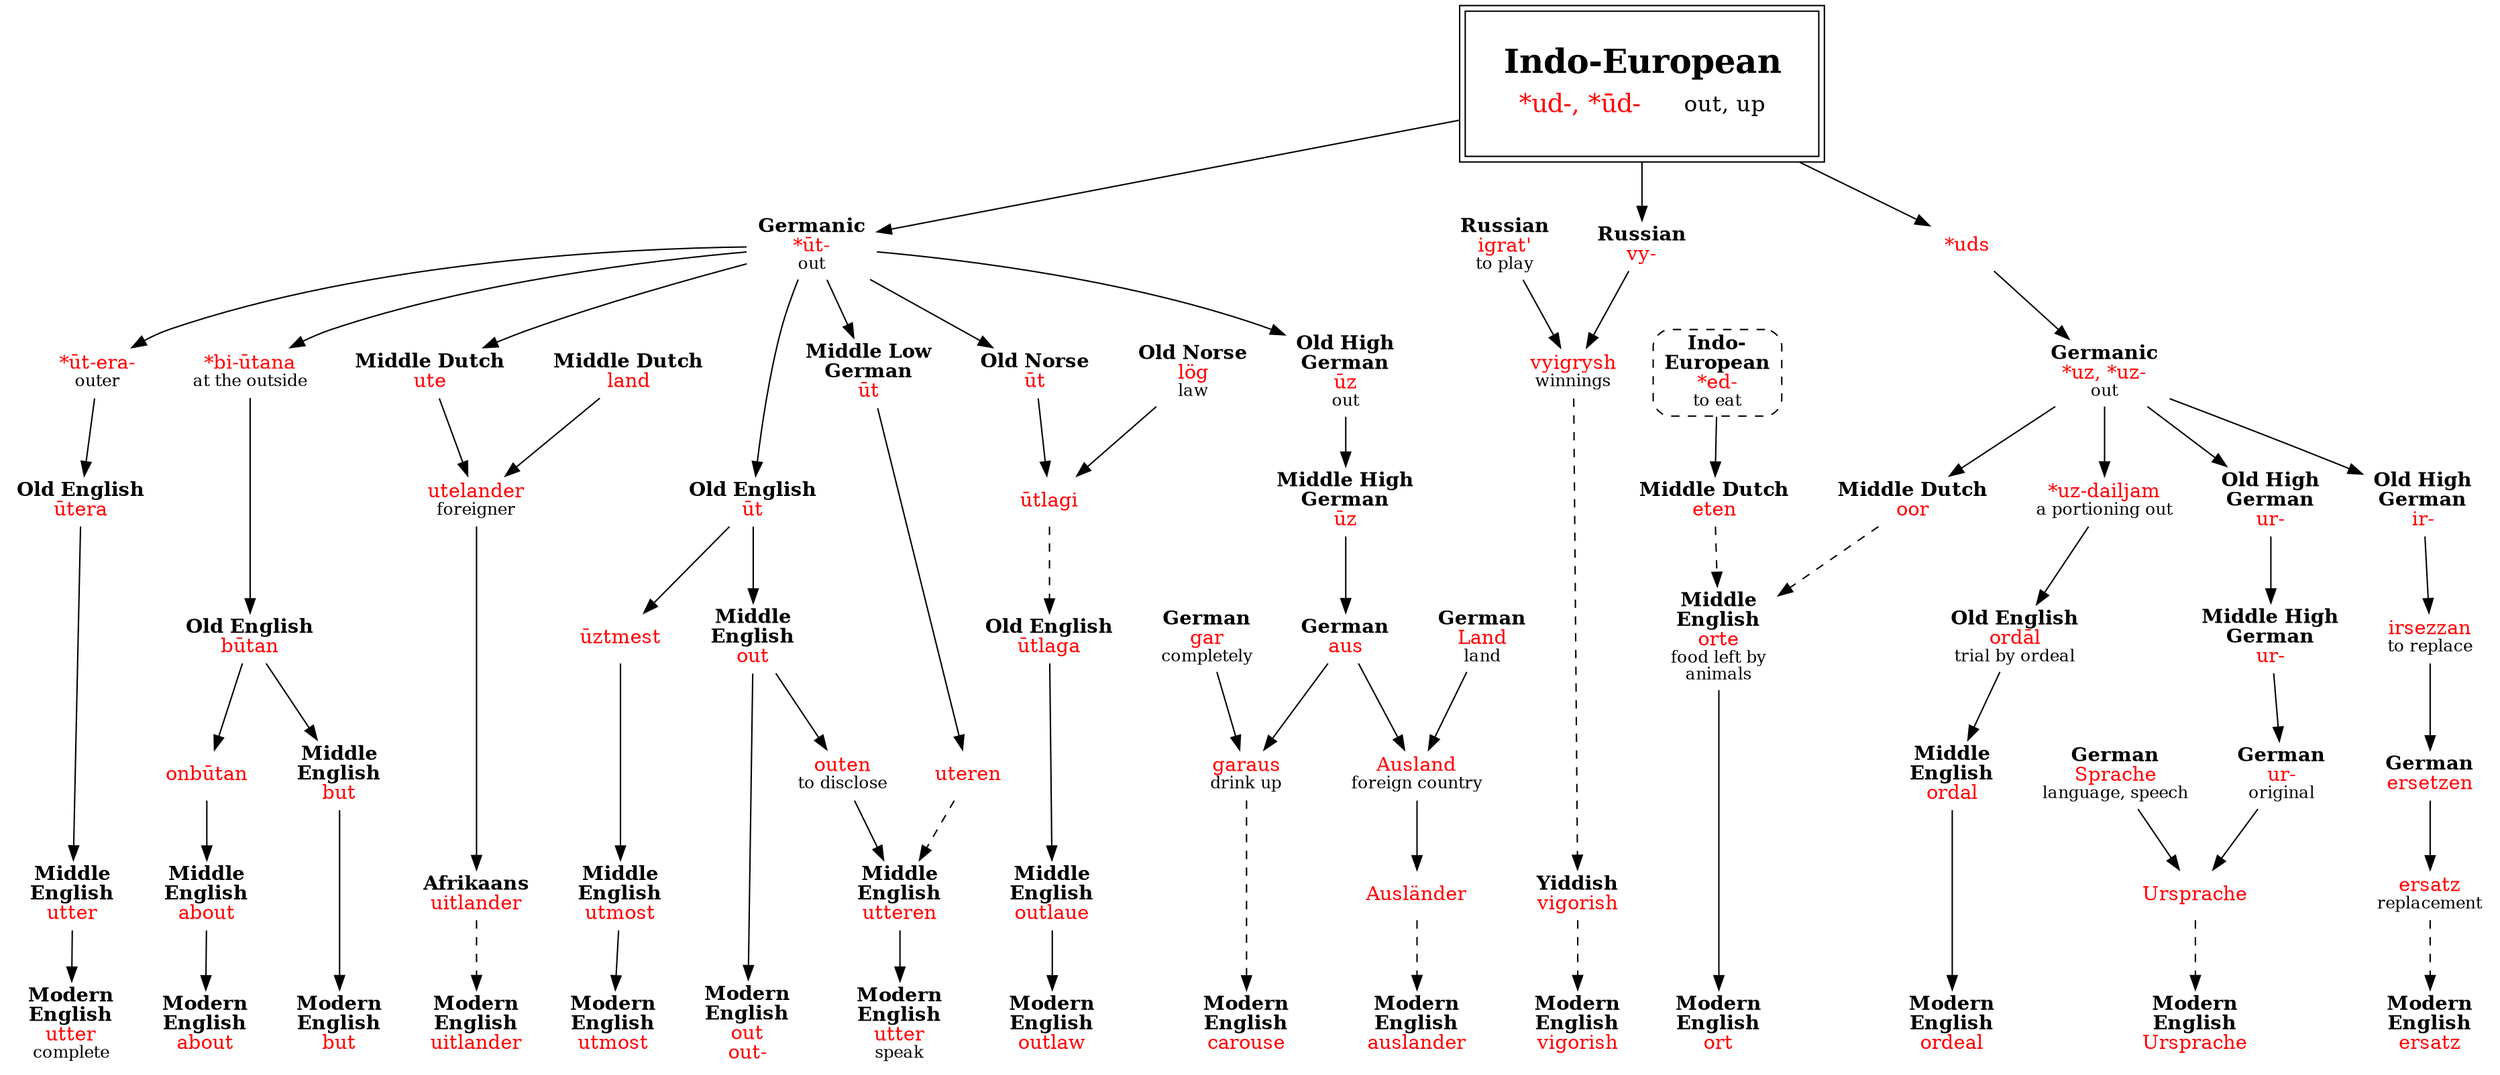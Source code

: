 strict digraph {
/* sources: AHD */
node [shape=none]
udIE [label=<<table border="0"><tr><td colspan="2"><font point-size="24"><b>Indo-European</b></font></td></tr><tr><td><font point-size="18" color="red">*ud-, *ūd-</font></td><td><font point-size="16">out, up</font></td></tr></table>> tooltip="Indo-European \"*ud-, *ūd-\" up, out" shape=box peripheries=2 margin=.3]

// omitted: hysteresis, hysteron proteron, hubris

// out
utGm [label=<<b>Germanic</b><br/><font color="red">*ūt-</font><br/><font point-size="12">out</font>>]
utOE [label=<<b>Old English</b><br/><font color="red">ūt</font>>]
outME [label=<<b>Middle<br/>English</b><br/><font color="red">out</font>>]
out [label=<<b>Modern<br/>English</b><br/><font color="red">out<br/>out-</font>>]
udIE -> utGm -> utOE -> outME -> out

// utmost
utmestOE [label=<<font color="red">ūztmest</font>>]
utmostME [label=<<b>Middle<br/>English</b><br/><font color="red">utmost</font>>]
utmost [label=<<b>Modern<br/>English</b><br/><font color="red">utmost</font>>]
utOE -> utmestOE -> utmostME -> utmost

// carouse
garG [label=<<b>German</b><br/><font color="red">gar</font><br/><font point-size="12">completely</font>>]
garausG [label=<<font color="red">garaus</font><br/><font point-size="12">drink up</font>>]
carouse [label=<<b>Modern<br/>English</b><br/><font color="red">carouse</font>>]
{ garG ausG } -> garausG
garausG -> carouse [style=dashed]

// auslander
uzOHG [label=<<b>Old High<br/>German</b><br/><font color="red">ūz</font><br/><font point-size="12">out</font>>]
uzMHG [label=<<b>Middle High<br/>German</b><br/><font color="red">ūz</font>>]
ausG [label=<<b>German</b><br/><font color="red">aus</font>>]
landG [label=<<b>German</b><br/><font color="red">Land</font><br/><font point-size="12">land</font>>]
auslandG [label=<<font color="red">Ausland</font><br/><font point-size="12">foreign country</font>>]
auslanderG [label=<<font color="red">Ausländer</font>>]
auslander [label=<<b>Modern<br/>English</b><br/><font color="red">auslander</font>>]
utGm -> uzOHG -> uzMHG -> ausG
{ ausG landG } -> auslandG -> auslanderG
auslanderG -> auslander [style=dashed]

// outlaw
utON [label=<<b>Old Norse</b><br/><font color="red">ūt</font>>]
logON [label=<<b>Old Norse</b><br/><font color="red">lög</font><br/><font point-size="12">law</font>>]
utlagiON [label=<<font color="red">ūtlagi</font>>]
utlagaOE [label=<<b>Old English</b><br/><font color="red">ūtlaga</font>>]
outlaueME [label=<<b>Middle<br/>English</b><br/><font color="red">outlaue</font>>]
outlaw [label=<<b>Modern<br/>English</b><br/><font color="red">outlaw</font>>]
utGm -> utON
{ utON logON } -> utlagiON
utlagiON -> utlagaOE [style=dashed]
utlagaOE -> outlaueME -> outlaw

// uitlander
uteMD [label=<<b>Middle Dutch</b><br/><font color="red">ute</font>>]
landMD [label=<<b>Middle Dutch</b><br/><font color="red">land</font>>]
utelanderMD [label=<<font color="red">utelander</font><br/><font point-size="12">foreigner</font>>]
uitlanderAf [label=<<b>Afrikaans</b><br/><font color="red">uitlander</font>>]
uitlander [label=<<b>Modern<br/>English</b><br/><font color="red">uitlander</font>>]
utGm -> uteMD
{ uteMD landMD } -> utelanderMD -> uitlanderAf
uitlanderAf -> uitlander [style=dashed]

// utter 1
utMLG [label=<<b>Middle Low<br/>German</b><br/><font color="red">ūt</font>>]
uterenMLG [label=<<font color="red">uteren</font>>]
outenME [label=<<font color="red">outen</font><br/><font point-size="12">to disclose</font>>]
utterenME [label=<<b>Middle<br/>English</b><br/><font color="red">utteren</font>>]
utter1 [label=<<b>Modern<br/>English</b><br/><font color="red">utter</font><br/><font point-size="12">speak</font>>]
utGm -> utMLG -> uterenMLG
uterenMLG -> utterenME [style=dashed]
outME -> outenME -> utterenME -> utter1

// utter 2
uteraGm [label=<<font color="red">*ūt-era-</font><br/><font point-size="12">outer</font>>]
uteraOE [label=<<b>Old English</b><br/><font color="red">ūtera</font>>]
utterME [label=<<b>Middle<br/>English</b><br/><font color="red">utter</font>>]
utter2 [label=<<b>Modern<br/>English</b><br/><font color="red">utter</font><br/><font point-size="12">complete</font>>]
utGm -> uteraGm -> uteraOE -> utterME -> utter2

// but
biutanaGm [label=<<font color="red">*bi-ūtana</font><br/><font point-size="12">at the outside</font>>]
butanOE [label=<<b>Old English</b><br/><font color="red">būtan</font>>]
butME [label=<<b>Middle<br/>English</b><br/><font color="red">but</font>>]
but [label=<<b>Modern<br/>English</b><br/><font color="red">but</font>>]
utGm -> biutanaGm -> butanOE -> butME -> but

// about
onbutanOE  [label=<<font color="red">onbūtan</font>>]
aboutME [label=<<b>Middle<br/>English</b><br/><font color="red">about</font>>]
about [label=<<b>Modern<br/>English</b><br/><font color="red">about</font>>]
butanOE -> onbutanOE -> aboutME -> about

// ersatz
udsIE [label=<<font color="red">*uds</font>>]
uzGm [label=<<b>Germanic</b><br/><font color="red">*uz, *uz-</font><br/><font point-size="12">out</font>>]
irOHG [label=<<b>Old High<br/>German</b><br/><font color="red">ir-</font>>]
irsezzanOHG [label=<<font color="red">irsezzan</font><br/><font point-size="12">to replace</font>>]
ersetzenG [label=<<b>German</b><br/><font color="red">ersetzen</font>>]
ersatzG [label=<<font color="red">ersatz</font><br/><font point-size="12">replacement</font>>]
ersatz [label=<<b>Modern<br/>English</b><br/><font color="red">ersatz</font>>]
udIE -> udsIE -> uzGm -> irOHG -> irsezzanOHG -> ersetzenG -> ersatzG
ersatzG -> ersatz [style=dashed]

// ort
oorMD [label=<<b>Middle Dutch</b><br/><font color="red">oor</font>>]
edIE [label=<<b>Indo-<br/>European</b><br/><font color="red">*ed-</font><br/><font point-size="12">to eat</font>> shape=box style="dashed,rounded" URL="ed-eat.svg"]
etenMD [label=<<b>Middle Dutch</b><br/><font color="red">eten</font>>]
orteME [label=<<b>Middle<br/>English</b><br/><font color="red">orte</font><br/><font point-size="12">food left by<br/>animals</font>>]
ort [label=<<b>Modern<br/>English</b><br/><font color="red">ort</font>>]
uzGm -> oorMD
edIE -> etenMD
{ oorMD etenMD } -> orteME [style=dashed]
orteME -> ort

// ordeal
uzdailjamGm [label=<<font color="red">*uz-dailjam</font><br/><font point-size="12">a portioning out</font>>]
ordalOE [label=<<b>Old English</b><br/><font color="red">ordāl</font><br/><font point-size="12">trial by ordeal</font>>]
ordalME [label=<<b>Middle<br/>English</b><br/><font color="red">ordal</font>>]
ordeal [label=<<b>Modern<br/>English</b><br/><font color="red">ordeal</font>>]
uzGm -> uzdailjamGm -> ordalOE -> ordalME -> ordeal

// Ursprache
urOHG [label=<<b>Old High<br/>German</b><br/><font color="red">ur-</font>>]
urMHG [label=<<b>Middle High<br/>German</b><br/><font color="red">ur-</font>>]
urG [label=<<b>German</b><br/><font color="red">ur-</font><br/><font point-size="12">original</font>>]
spracheG [label=<<b>German</b><br/><font color="red">Sprache</font><br/><font point-size="12">language, speech</font>>]
urspracheG [label=<<font color="red">Ursprache</font>>]
ursprache [label=<<b>Modern<br/>English</b><br/><font color="red">Ursprache</font>>]
uzGm -> urOHG -> urMHG -> urG
{ urG spracheG } -> urspracheG
urspracheG -> ursprache [style=dashed]

// vigorish
vyR [label=<<b>Russian</b><br/><font color="red">vy-</font>>]
igratR [label=<<b>Russian</b><br/><font color="red">igrat'</font><br/><font point-size="12">to play</font>>]
vyigryshR [label=<<font color="red">vyigrysh</font><br/><font point-size="12">winnings</font>>]
vigorishY [label=<<b>Yiddish</b><br/><font color="red">vigorish</font>>]
vigorish [label=<<b>Modern<br/>English</b><br/><font color="red">vigorish</font>>]
udIE -> vyR
{ vyR igratR } -> vyigryshR
vyigryshR -> vigorishY -> vigorish [style=dashed]

{ rank=sink out utmost auslander carouse outlaw uitlander utter1 utter2 but about ersatz ort ordeal ursprache vigorish }
}
